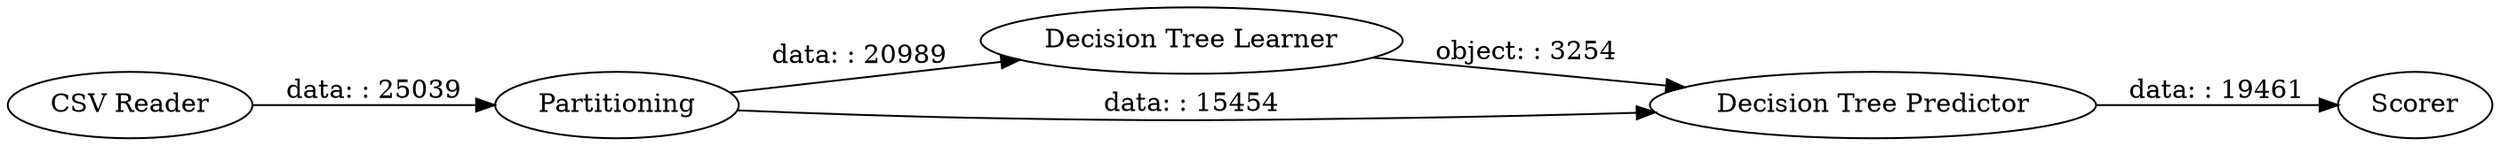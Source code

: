 digraph {
	"9142048442597483345_3" [label="Decision Tree Learner"]
	"9142048442597483345_5" [label=Scorer]
	"9142048442597483345_2" [label=Partitioning]
	"9142048442597483345_4" [label="Decision Tree Predictor"]
	"9142048442597483345_1" [label="CSV Reader"]
	"9142048442597483345_1" -> "9142048442597483345_2" [label="data: : 25039"]
	"9142048442597483345_2" -> "9142048442597483345_3" [label="data: : 20989"]
	"9142048442597483345_4" -> "9142048442597483345_5" [label="data: : 19461"]
	"9142048442597483345_2" -> "9142048442597483345_4" [label="data: : 15454"]
	"9142048442597483345_3" -> "9142048442597483345_4" [label="object: : 3254"]
	rankdir=LR
}
